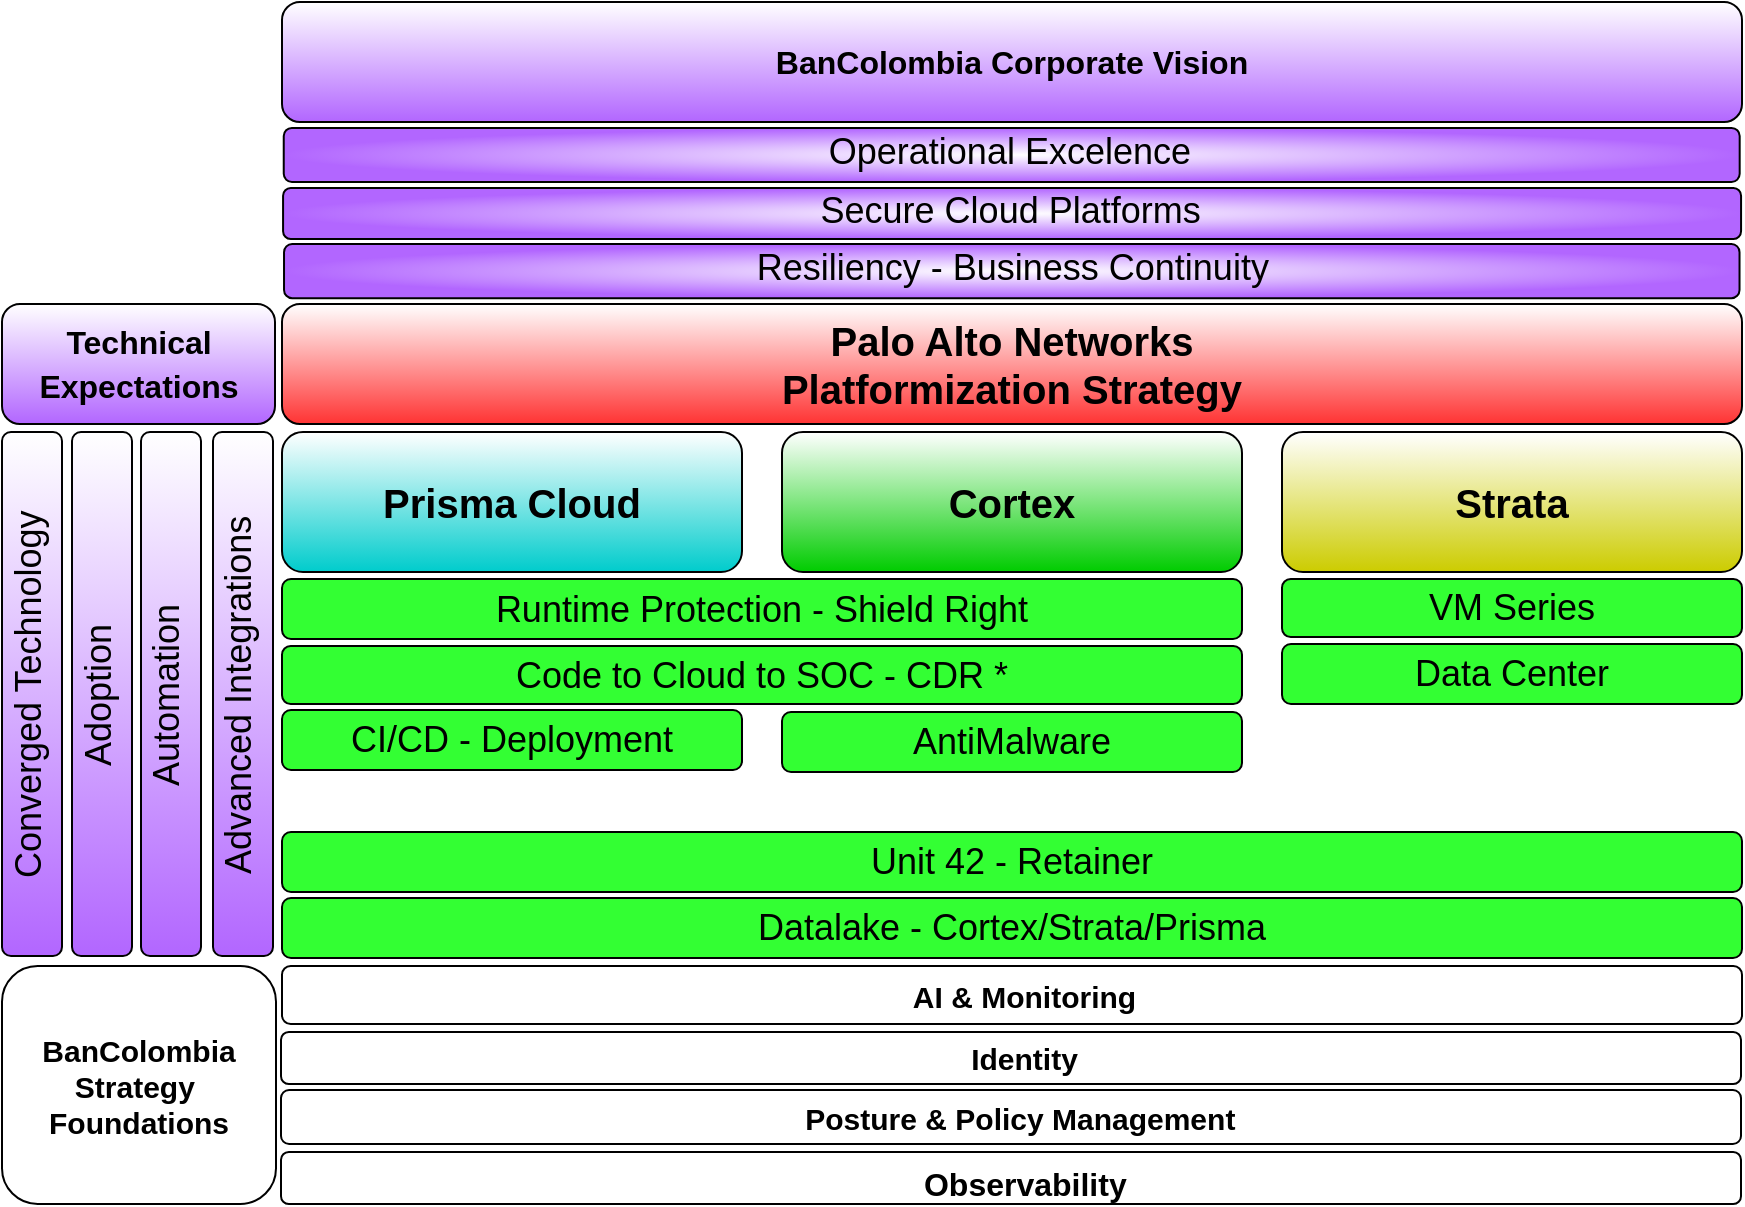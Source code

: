 <mxfile version="25.0.3" pages="3">
  <diagram name="Current State" id="MRtzzXNwsHmBVyryb6eQ">
    <mxGraphModel dx="2106" dy="1845" grid="1" gridSize="10" guides="1" tooltips="1" connect="1" arrows="1" fold="1" page="1" pageScale="1" pageWidth="850" pageHeight="1100" math="0" shadow="0">
      <root>
        <mxCell id="0" />
        <mxCell id="1" parent="0" />
        <mxCell id="jgMRVaHnvhg0y0FyFOAp-1" value="&lt;div&gt;&lt;font style=&quot;font-size: 20px;&quot;&gt;Palo Alto Networks&lt;/font&gt;&lt;/div&gt;&lt;font style=&quot;font-size: 20px;&quot;&gt;Platformization Strategy&lt;/font&gt;" style="rounded=1;whiteSpace=wrap;html=1;gradientColor=#FF3333;fontStyle=1" parent="1" vertex="1">
          <mxGeometry x="70" y="50" width="730" height="60" as="geometry" />
        </mxCell>
        <mxCell id="jgMRVaHnvhg0y0FyFOAp-2" value="Prisma Cloud" style="rounded=1;whiteSpace=wrap;html=1;fontSize=20;gradientColor=#00CCCC;fontStyle=1" parent="1" vertex="1">
          <mxGeometry x="70" y="114" width="230" height="70" as="geometry" />
        </mxCell>
        <mxCell id="jgMRVaHnvhg0y0FyFOAp-3" value="Cortex" style="rounded=1;whiteSpace=wrap;html=1;fontSize=20;gradientColor=#00CC00;fontStyle=1" parent="1" vertex="1">
          <mxGeometry x="320" y="114" width="230" height="70" as="geometry" />
        </mxCell>
        <mxCell id="jgMRVaHnvhg0y0FyFOAp-4" value="Strata" style="rounded=1;whiteSpace=wrap;html=1;fontSize=20;gradientColor=#CCCC00;fontStyle=1" parent="1" vertex="1">
          <mxGeometry x="570" y="114" width="230" height="70" as="geometry" />
        </mxCell>
        <mxCell id="jgMRVaHnvhg0y0FyFOAp-5" value="&lt;b&gt;&amp;nbsp; &amp;nbsp;AI &amp;amp; Monitoring&lt;/b&gt;" style="rounded=1;whiteSpace=wrap;html=1;fontSize=15;align=center;" parent="1" vertex="1">
          <mxGeometry x="70" y="381" width="730" height="29" as="geometry" />
        </mxCell>
        <mxCell id="jgMRVaHnvhg0y0FyFOAp-6" value="&lt;b&gt;&amp;nbsp; &amp;nbsp;Identity&lt;/b&gt;" style="rounded=1;whiteSpace=wrap;html=1;fontSize=15;align=center;" parent="1" vertex="1">
          <mxGeometry x="69.5" y="414" width="730" height="26" as="geometry" />
        </mxCell>
        <mxCell id="jgMRVaHnvhg0y0FyFOAp-7" value="&lt;b&gt;&amp;nbsp; Posture &amp;amp; Policy Management&lt;/b&gt;" style="rounded=1;whiteSpace=wrap;html=1;fontSize=15;align=center;" parent="1" vertex="1">
          <mxGeometry x="69.5" y="443" width="730" height="27" as="geometry" />
        </mxCell>
        <mxCell id="jgMRVaHnvhg0y0FyFOAp-8" value="&lt;b&gt;&amp;nbsp; &amp;nbsp;Observability&lt;/b&gt;" style="rounded=1;whiteSpace=wrap;html=1;fontSize=16;align=center;verticalAlign=top;" parent="1" vertex="1">
          <mxGeometry x="69.5" y="474" width="730" height="26" as="geometry" />
        </mxCell>
        <mxCell id="jgMRVaHnvhg0y0FyFOAp-9" value="Operational Excelence" style="rounded=1;whiteSpace=wrap;html=1;rotation=-90;flipV=1;flipH=1;textDirection=vertical-lr;fontSize=18;gradientColor=#B266FF;fillColor=default;gradientDirection=radial;" parent="1" vertex="1">
          <mxGeometry x="421.33" y="-388.52" width="27.05" height="727.97" as="geometry" />
        </mxCell>
        <mxCell id="jgMRVaHnvhg0y0FyFOAp-33" value="" style="edgeStyle=orthogonalEdgeStyle;rounded=0;orthogonalLoop=1;jettySize=auto;html=1;" parent="1" edge="1">
          <mxGeometry relative="1" as="geometry">
            <mxPoint x="31.5" y="245.016" as="targetPoint" />
          </mxGeometry>
        </mxCell>
        <mxCell id="jgMRVaHnvhg0y0FyFOAp-11" value="Resiliency - Business Continuity" style="rounded=1;whiteSpace=wrap;html=1;rotation=-90;flipV=1;flipH=1;textDirection=vertical-lr;fontSize=18;gradientColor=#B266FF;fillColor=default;gradientDirection=radial;" parent="1" vertex="1">
          <mxGeometry x="421.35" y="-330.32" width="27.08" height="727.75" as="geometry" />
        </mxCell>
        <mxCell id="jgMRVaHnvhg0y0FyFOAp-12" value="VM Series" style="rounded=1;whiteSpace=wrap;html=1;fontSize=18;strokeColor=#000000;strokeWidth=1;fillColor=#33FF33;" parent="1" vertex="1">
          <mxGeometry x="570" y="187.5" width="230" height="29" as="geometry" />
        </mxCell>
        <mxCell id="jgMRVaHnvhg0y0FyFOAp-14" value="Code to Cloud to SOC - CDR *" style="rounded=1;whiteSpace=wrap;html=1;fontSize=18;fillColor=#33FF33;" parent="1" vertex="1">
          <mxGeometry x="70" y="221" width="480" height="29" as="geometry" />
        </mxCell>
        <mxCell id="jgMRVaHnvhg0y0FyFOAp-17" value="Data Center" style="rounded=1;whiteSpace=wrap;html=1;fontSize=18;strokeWidth=1;strokeColor=#000000;fillColor=#33FF33;" parent="1" vertex="1">
          <mxGeometry x="570" y="220" width="230" height="30" as="geometry" />
        </mxCell>
        <mxCell id="jgMRVaHnvhg0y0FyFOAp-19" value="Runtime Protection - Shield Right" style="rounded=1;whiteSpace=wrap;html=1;fontSize=18;strokeWidth=1;strokeColor=#000000;fillColor=#33FF33;" parent="1" vertex="1">
          <mxGeometry x="70" y="187.5" width="480" height="30" as="geometry" />
        </mxCell>
        <mxCell id="jgMRVaHnvhg0y0FyFOAp-22" value="Datalake - Cortex/Strata/Prisma" style="rounded=1;whiteSpace=wrap;html=1;fontSize=18;strokeWidth=1;strokeColor=#000000;fillColor=#33FF33;" parent="1" vertex="1">
          <mxGeometry x="70" y="347" width="730" height="30" as="geometry" />
        </mxCell>
        <mxCell id="jgMRVaHnvhg0y0FyFOAp-25" value="Secure Cloud Platforms" style="rounded=1;whiteSpace=wrap;html=1;rotation=-90;flipV=1;flipH=1;textDirection=vertical-lr;fontSize=18;gradientColor=#B266FF;fillColor=default;gradientDirection=radial;" parent="1" vertex="1">
          <mxGeometry x="422.3" y="-359.74" width="25.47" height="729" as="geometry" />
        </mxCell>
        <mxCell id="jgMRVaHnvhg0y0FyFOAp-26" value="&lt;font&gt;&lt;b&gt;BanColombia Corporate Vision&lt;/b&gt;&lt;/font&gt;" style="rounded=1;whiteSpace=wrap;html=1;fontSize=16;gradientColor=#B266FF;" parent="1" vertex="1">
          <mxGeometry x="70" y="-101" width="730" height="60" as="geometry" />
        </mxCell>
        <mxCell id="jgMRVaHnvhg0y0FyFOAp-28" value="AntiMalware" style="rounded=1;whiteSpace=wrap;html=1;fontSize=18;fillColor=#33FF33;" parent="1" vertex="1">
          <mxGeometry x="320" y="254" width="230" height="30" as="geometry" />
        </mxCell>
        <mxCell id="jgMRVaHnvhg0y0FyFOAp-29" value="Unit 42 - Retainer" style="rounded=1;whiteSpace=wrap;html=1;fontSize=18;strokeWidth=1;strokeColor=#000000;fillColor=#33FF33;" parent="1" vertex="1">
          <mxGeometry x="70" y="314" width="730" height="30" as="geometry" />
        </mxCell>
        <mxCell id="jgMRVaHnvhg0y0FyFOAp-31" value="CI/CD - Deployment" style="rounded=1;whiteSpace=wrap;html=1;fontSize=18;fillColor=#33FF33;" parent="1" vertex="1">
          <mxGeometry x="70" y="253" width="230" height="30" as="geometry" />
        </mxCell>
        <mxCell id="rwTshvxjcX_P2cM8SPyi-1" value="Advanced Integrations" style="rounded=1;whiteSpace=wrap;html=1;rotation=-180;flipV=1;flipH=1;textDirection=vertical-lr;fontSize=18;gradientColor=#B266FF;" parent="1" vertex="1">
          <mxGeometry x="35.5" y="114" width="30" height="262" as="geometry" />
        </mxCell>
        <mxCell id="rwTshvxjcX_P2cM8SPyi-2" value="Converged Technology" style="rounded=1;whiteSpace=wrap;html=1;rotation=-180;flipV=1;flipH=1;textDirection=vertical-lr;fontSize=18;gradientColor=#B266FF;" parent="1" vertex="1">
          <mxGeometry x="-70" y="114" width="30" height="262" as="geometry" />
        </mxCell>
        <mxCell id="rwTshvxjcX_P2cM8SPyi-3" value="Automation" style="rounded=1;whiteSpace=wrap;html=1;rotation=-180;flipV=1;flipH=1;textDirection=vertical-lr;fontSize=18;gradientColor=#B266FF;" parent="1" vertex="1">
          <mxGeometry x="-0.5" y="114" width="30" height="262" as="geometry" />
        </mxCell>
        <mxCell id="rwTshvxjcX_P2cM8SPyi-4" value="&lt;font style=&quot;font-size: 16px;&quot;&gt;&lt;b style=&quot;&quot;&gt;Technical&lt;/b&gt;&lt;/font&gt;&lt;div&gt;&lt;font style=&quot;font-size: 16px;&quot;&gt;&lt;b style=&quot;&quot;&gt;Expectations&lt;/b&gt;&lt;/font&gt;&lt;/div&gt;" style="rounded=1;whiteSpace=wrap;html=1;fontSize=18;gradientColor=#B266FF;" parent="1" vertex="1">
          <mxGeometry x="-70" y="50" width="136.5" height="60" as="geometry" />
        </mxCell>
        <mxCell id="rwTshvxjcX_P2cM8SPyi-5" value="Adoption" style="rounded=1;whiteSpace=wrap;html=1;rotation=-180;flipV=1;flipH=1;textDirection=vertical-lr;fontSize=18;gradientColor=#B266FF;" parent="1" vertex="1">
          <mxGeometry x="-35" y="114" width="30" height="262" as="geometry" />
        </mxCell>
        <mxCell id="BI9ZKCeXmL1_aTtJv_T2-1" value="BanColombia Strategy&amp;nbsp;&lt;div&gt;Foundations&lt;/div&gt;" style="rounded=1;whiteSpace=wrap;html=1;fontStyle=1;fontSize=15;" vertex="1" parent="1">
          <mxGeometry x="-70" y="381" width="137" height="119" as="geometry" />
        </mxCell>
      </root>
    </mxGraphModel>
  </diagram>
  <diagram name="Long Term" id="aFLQ1quNSSt6VywloEvr">
    <mxGraphModel dx="2106" dy="1845" grid="1" gridSize="10" guides="1" tooltips="1" connect="1" arrows="1" fold="1" page="1" pageScale="1" pageWidth="850" pageHeight="1100" math="0" shadow="0">
      <root>
        <mxCell id="ntNV6hNqddE53JYrnjUS-0" />
        <mxCell id="ntNV6hNqddE53JYrnjUS-1" parent="ntNV6hNqddE53JYrnjUS-0" />
        <mxCell id="ntNV6hNqddE53JYrnjUS-2" value="&lt;div&gt;&lt;font style=&quot;font-size: 20px;&quot;&gt;Palo Alto Networks&lt;/font&gt;&lt;/div&gt;&lt;font style=&quot;font-size: 20px;&quot;&gt;Platformization Strategy&lt;/font&gt;" style="rounded=1;whiteSpace=wrap;html=1;gradientColor=#FF3333;fontStyle=1" parent="ntNV6hNqddE53JYrnjUS-1" vertex="1">
          <mxGeometry x="70" y="50" width="730" height="60" as="geometry" />
        </mxCell>
        <mxCell id="ntNV6hNqddE53JYrnjUS-3" value="Prisma Cloud" style="rounded=1;whiteSpace=wrap;html=1;fontSize=20;gradientColor=#00CCCC;fontStyle=1" parent="ntNV6hNqddE53JYrnjUS-1" vertex="1">
          <mxGeometry x="70" y="114" width="230" height="70" as="geometry" />
        </mxCell>
        <mxCell id="ntNV6hNqddE53JYrnjUS-4" value="Cortex" style="rounded=1;whiteSpace=wrap;html=1;fontSize=20;gradientColor=#00CC00;fontStyle=1" parent="ntNV6hNqddE53JYrnjUS-1" vertex="1">
          <mxGeometry x="320" y="114" width="230" height="70" as="geometry" />
        </mxCell>
        <mxCell id="ntNV6hNqddE53JYrnjUS-5" value="Strata" style="rounded=1;whiteSpace=wrap;html=1;fontSize=20;gradientColor=#CCCC00;fontStyle=1" parent="ntNV6hNqddE53JYrnjUS-1" vertex="1">
          <mxGeometry x="570" y="114" width="230" height="70" as="geometry" />
        </mxCell>
        <mxCell id="ntNV6hNqddE53JYrnjUS-10" value="Operational Excelence" style="rounded=1;whiteSpace=wrap;html=1;rotation=-90;flipV=1;flipH=1;textDirection=vertical-lr;fontSize=18;gradientColor=#B266FF;fillColor=default;gradientDirection=radial;" parent="ntNV6hNqddE53JYrnjUS-1" vertex="1">
          <mxGeometry x="422.95" y="-381.9" width="23.82" height="727.97" as="geometry" />
        </mxCell>
        <mxCell id="ntNV6hNqddE53JYrnjUS-11" value="" style="edgeStyle=orthogonalEdgeStyle;rounded=0;orthogonalLoop=1;jettySize=auto;html=1;" parent="ntNV6hNqddE53JYrnjUS-1" source="ntNV6hNqddE53JYrnjUS-12" target="ntNV6hNqddE53JYrnjUS-18" edge="1">
          <mxGeometry relative="1" as="geometry" />
        </mxCell>
        <mxCell id="ntNV6hNqddE53JYrnjUS-12" value="Advanced Integrations" style="rounded=1;whiteSpace=wrap;html=1;rotation=-180;flipV=1;flipH=1;textDirection=vertical-lr;fontSize=18;gradientColor=#B266FF;" parent="ntNV6hNqddE53JYrnjUS-1" vertex="1">
          <mxGeometry x="35.5" y="114" width="30" height="432" as="geometry" />
        </mxCell>
        <mxCell id="ntNV6hNqddE53JYrnjUS-13" value="Resiliency - Business Continuity" style="rounded=1;whiteSpace=wrap;html=1;rotation=-90;flipV=1;flipH=1;textDirection=vertical-lr;fontSize=18;gradientColor=#B266FF;fillColor=default;gradientDirection=radial;" parent="ntNV6hNqddE53JYrnjUS-1" vertex="1">
          <mxGeometry x="422.92" y="-331.75" width="23.93" height="727.75" as="geometry" />
        </mxCell>
        <mxCell id="ntNV6hNqddE53JYrnjUS-14" value="VM Series" style="rounded=1;whiteSpace=wrap;html=1;fontSize=18;strokeColor=#000000;strokeWidth=1;fillColor=#33FF33;" parent="ntNV6hNqddE53JYrnjUS-1" vertex="1">
          <mxGeometry x="570" y="188" width="230" height="29" as="geometry" />
        </mxCell>
        <mxCell id="ntNV6hNqddE53JYrnjUS-15" value="Strata Cloud Manager" style="rounded=1;whiteSpace=wrap;html=1;fontSize=18;fillColor=#f8cecc;strokeColor=#b85450;" parent="ntNV6hNqddE53JYrnjUS-1" vertex="1">
          <mxGeometry x="570" y="253" width="230" height="32" as="geometry" />
        </mxCell>
        <mxCell id="ntNV6hNqddE53JYrnjUS-16" value="Code to Cloud to SOC - CDR" style="rounded=1;whiteSpace=wrap;html=1;fontSize=18;fillColor=#33FF33;" parent="ntNV6hNqddE53JYrnjUS-1" vertex="1">
          <mxGeometry x="70" y="221" width="480" height="29" as="geometry" />
        </mxCell>
        <mxCell id="ntNV6hNqddE53JYrnjUS-17" value="Converged Technology" style="rounded=1;whiteSpace=wrap;html=1;rotation=-180;flipV=1;flipH=1;textDirection=vertical-lr;fontSize=18;gradientColor=#B266FF;" parent="ntNV6hNqddE53JYrnjUS-1" vertex="1">
          <mxGeometry x="-70" y="114" width="30" height="432" as="geometry" />
        </mxCell>
        <mxCell id="ntNV6hNqddE53JYrnjUS-18" value="Automation" style="rounded=1;whiteSpace=wrap;html=1;rotation=-180;flipV=1;flipH=1;textDirection=vertical-lr;fontSize=18;gradientColor=#B266FF;" parent="ntNV6hNqddE53JYrnjUS-1" vertex="1">
          <mxGeometry x="-0.5" y="114" width="30" height="432" as="geometry" />
        </mxCell>
        <mxCell id="ntNV6hNqddE53JYrnjUS-19" value="Data Center" style="rounded=1;whiteSpace=wrap;html=1;fontSize=18;strokeWidth=1;strokeColor=#000000;fillColor=#33FF33;" parent="ntNV6hNqddE53JYrnjUS-1" vertex="1">
          <mxGeometry x="570" y="221" width="230" height="30" as="geometry" />
        </mxCell>
        <mxCell id="ntNV6hNqddE53JYrnjUS-20" value="Enterprise Browser" style="rounded=1;whiteSpace=wrap;html=1;fontSize=18;fillColor=#f8cecc;strokeColor=#b85450;" parent="ntNV6hNqddE53JYrnjUS-1" vertex="1">
          <mxGeometry x="570" y="388" width="230" height="30" as="geometry" />
        </mxCell>
        <mxCell id="ntNV6hNqddE53JYrnjUS-21" value="Runtime Protection - Shield Right" style="rounded=1;whiteSpace=wrap;html=1;fontSize=18;strokeWidth=1;strokeColor=#000000;fillColor=#33FF33;" parent="ntNV6hNqddE53JYrnjUS-1" vertex="1">
          <mxGeometry x="70" y="187.5" width="480" height="30" as="geometry" />
        </mxCell>
        <mxCell id="ntNV6hNqddE53JYrnjUS-22" value="Shift Left" style="rounded=1;whiteSpace=wrap;html=1;fontSize=18;fillColor=#f8cecc;strokeColor=#b85450;" parent="ntNV6hNqddE53JYrnjUS-1" vertex="1">
          <mxGeometry x="70" y="287" width="230" height="30" as="geometry" />
        </mxCell>
        <mxCell id="ntNV6hNqddE53JYrnjUS-23" value="X-SPM" style="rounded=1;whiteSpace=wrap;html=1;fontSize=18;fillColor=#f8cecc;strokeColor=#b85450;" parent="ntNV6hNqddE53JYrnjUS-1" vertex="1">
          <mxGeometry x="70" y="320" width="230" height="30" as="geometry" />
        </mxCell>
        <mxCell id="ntNV6hNqddE53JYrnjUS-24" value="Datalake - Cortex/Strata/Prisma" style="rounded=1;whiteSpace=wrap;html=1;fontSize=18;strokeWidth=1;strokeColor=#000000;fillColor=#33FF33;" parent="ntNV6hNqddE53JYrnjUS-1" vertex="1">
          <mxGeometry x="70" y="519" width="730" height="30" as="geometry" />
        </mxCell>
        <mxCell id="ntNV6hNqddE53JYrnjUS-25" value="IoT/OT" style="rounded=1;whiteSpace=wrap;html=1;fontSize=18;strokeWidth=1;strokeColor=#b85450;fillColor=#f8cecc;" parent="ntNV6hNqddE53JYrnjUS-1" vertex="1">
          <mxGeometry x="570" y="355" width="230" height="30" as="geometry" />
        </mxCell>
        <mxCell id="ntNV6hNqddE53JYrnjUS-26" value="Secure Cloud Platforms" style="rounded=1;whiteSpace=wrap;html=1;rotation=-90;flipV=1;flipH=1;textDirection=vertical-lr;fontSize=18;gradientColor=#B266FF;fillColor=default;gradientDirection=radial;" parent="ntNV6hNqddE53JYrnjUS-1" vertex="1">
          <mxGeometry x="424.53" y="-357.5" width="21" height="729" as="geometry" />
        </mxCell>
        <mxCell id="ntNV6hNqddE53JYrnjUS-27" value="&lt;font&gt;&lt;b&gt;BanColombia Corporate Vision&lt;/b&gt;&lt;/font&gt;" style="rounded=1;whiteSpace=wrap;html=1;fontSize=16;gradientColor=#B266FF;" parent="ntNV6hNqddE53JYrnjUS-1" vertex="1">
          <mxGeometry x="70" y="-93" width="730" height="60" as="geometry" />
        </mxCell>
        <mxCell id="ntNV6hNqddE53JYrnjUS-28" value="&lt;font style=&quot;font-size: 16px;&quot;&gt;&lt;b style=&quot;&quot;&gt;Technical&lt;/b&gt;&lt;/font&gt;&lt;div&gt;&lt;font style=&quot;font-size: 16px;&quot;&gt;&lt;b style=&quot;&quot;&gt;Expectations&lt;/b&gt;&lt;/font&gt;&lt;/div&gt;" style="rounded=1;whiteSpace=wrap;html=1;fontSize=18;gradientColor=#B266FF;" parent="ntNV6hNqddE53JYrnjUS-1" vertex="1">
          <mxGeometry x="-140" y="50" width="206.5" height="60" as="geometry" />
        </mxCell>
        <mxCell id="ntNV6hNqddE53JYrnjUS-29" value="AntiMalware" style="rounded=1;whiteSpace=wrap;html=1;fontSize=18;fillColor=#33FF33;" parent="ntNV6hNqddE53JYrnjUS-1" vertex="1">
          <mxGeometry x="320" y="253" width="230" height="30" as="geometry" />
        </mxCell>
        <mxCell id="ntNV6hNqddE53JYrnjUS-30" value="Unit 42 - Retainer" style="rounded=1;whiteSpace=wrap;html=1;fontSize=18;strokeWidth=1;strokeColor=#000000;fillColor=#33FF33;" parent="ntNV6hNqddE53JYrnjUS-1" vertex="1">
          <mxGeometry x="70" y="486" width="730" height="30" as="geometry" />
        </mxCell>
        <mxCell id="ntNV6hNqddE53JYrnjUS-31" value="CIEM" style="rounded=1;whiteSpace=wrap;html=1;fontSize=18;fillColor=#FFFFCC;" parent="ntNV6hNqddE53JYrnjUS-1" vertex="1">
          <mxGeometry x="70" y="354" width="230" height="30" as="geometry" />
        </mxCell>
        <mxCell id="ntNV6hNqddE53JYrnjUS-32" value="CI/CD - Deployment" style="rounded=1;whiteSpace=wrap;html=1;fontSize=18;fillColor=#33FF33;" parent="ntNV6hNqddE53JYrnjUS-1" vertex="1">
          <mxGeometry x="71" y="253" width="230" height="30" as="geometry" />
        </mxCell>
        <mxCell id="ntNV6hNqddE53JYrnjUS-33" value="XSIAM" style="rounded=1;whiteSpace=wrap;html=1;fontSize=18;fillColor=#f8cecc;strokeColor=#b85450;" parent="ntNV6hNqddE53JYrnjUS-1" vertex="1">
          <mxGeometry x="70" y="453" width="730" height="30" as="geometry" />
        </mxCell>
        <mxCell id="ntNV6hNqddE53JYrnjUS-34" value="IaC Scanning" style="rounded=1;whiteSpace=wrap;html=1;fontSize=18;fillColor=#FFFFCC;" parent="ntNV6hNqddE53JYrnjUS-1" vertex="1">
          <mxGeometry x="70" y="387" width="230" height="30" as="geometry" />
        </mxCell>
        <mxCell id="ntNV6hNqddE53JYrnjUS-35" value="AI Runtime Security" style="rounded=1;whiteSpace=wrap;html=1;fontSize=18;fillColor=#f8cecc;strokeColor=#b85450;" parent="ntNV6hNqddE53JYrnjUS-1" vertex="1">
          <mxGeometry x="570" y="287" width="230" height="30" as="geometry" />
        </mxCell>
        <mxCell id="ntNV6hNqddE53JYrnjUS-36" value="AI Access" style="rounded=1;whiteSpace=wrap;html=1;fontSize=18;fillColor=#f8cecc;strokeColor=#b85450;" parent="ntNV6hNqddE53JYrnjUS-1" vertex="1">
          <mxGeometry x="570" y="321" width="230" height="30" as="geometry" />
        </mxCell>
        <mxCell id="SxiqnkxChDvt2G-3GMcr-2" value="Adoption" style="rounded=1;whiteSpace=wrap;html=1;rotation=-180;flipV=1;flipH=1;textDirection=vertical-lr;fontSize=18;gradientColor=#B266FF;" parent="ntNV6hNqddE53JYrnjUS-1" vertex="1">
          <mxGeometry x="-35" y="114" width="30" height="432" as="geometry" />
        </mxCell>
        <mxCell id="pK4Dh9_jivIwaIjsnKXa-0" value="Visibility" style="rounded=1;whiteSpace=wrap;html=1;rotation=-180;flipV=1;flipH=1;textDirection=vertical-lr;fontSize=18;gradientColor=#B266FF;" parent="ntNV6hNqddE53JYrnjUS-1" vertex="1">
          <mxGeometry x="-105" y="114" width="30" height="432" as="geometry" />
        </mxCell>
        <mxCell id="pK4Dh9_jivIwaIjsnKXa-1" value="SASE" style="rounded=1;whiteSpace=wrap;html=1;fontSize=18;fillColor=#f8cecc;strokeColor=#b85450;" parent="ntNV6hNqddE53JYrnjUS-1" vertex="1">
          <mxGeometry x="571" y="421" width="230" height="30" as="geometry" />
        </mxCell>
        <mxCell id="8LikLmk9K4z_FYKMKwlK-0" value="API Managment" style="rounded=1;whiteSpace=wrap;html=1;rotation=-180;flipV=1;flipH=1;textDirection=vertical-lr;fontSize=18;gradientColor=#B266FF;" parent="ntNV6hNqddE53JYrnjUS-1" vertex="1">
          <mxGeometry x="-140" y="114" width="30" height="432" as="geometry" />
        </mxCell>
        <mxCell id="9LP6aHmr_KfzMl9OomPr-0" value="ASM" style="rounded=1;whiteSpace=wrap;html=1;fontSize=18;fillColor=#f8cecc;strokeColor=#b85450;" parent="ntNV6hNqddE53JYrnjUS-1" vertex="1">
          <mxGeometry x="320" y="287" width="230" height="30" as="geometry" />
        </mxCell>
        <mxCell id="9LP6aHmr_KfzMl9OomPr-1" value="SOAR" style="rounded=1;whiteSpace=wrap;html=1;fontSize=18;fillColor=#f8cecc;strokeColor=#b85450;" parent="ntNV6hNqddE53JYrnjUS-1" vertex="1">
          <mxGeometry x="320" y="321" width="230" height="30" as="geometry" />
        </mxCell>
        <mxCell id="9LP6aHmr_KfzMl9OomPr-2" value="XDR &amp;amp; ITDR" style="rounded=1;whiteSpace=wrap;html=1;fontSize=18;fillColor=#f8cecc;strokeColor=#b85450;" parent="ntNV6hNqddE53JYrnjUS-1" vertex="1">
          <mxGeometry x="321" y="355" width="230" height="30" as="geometry" />
        </mxCell>
        <mxCell id="9LP6aHmr_KfzMl9OomPr-3" value="Log Mgmt &amp;amp; Correlation" style="rounded=1;whiteSpace=wrap;html=1;fontSize=18;fillColor=#f8cecc;strokeColor=#b85450;" parent="ntNV6hNqddE53JYrnjUS-1" vertex="1">
          <mxGeometry x="320.86" y="388" width="230" height="30" as="geometry" />
        </mxCell>
        <mxCell id="9LP6aHmr_KfzMl9OomPr-4" value="TIM" style="rounded=1;whiteSpace=wrap;html=1;fontSize=18;fillColor=#f8cecc;strokeColor=#b85450;" parent="ntNV6hNqddE53JYrnjUS-1" vertex="1">
          <mxGeometry x="320.86" y="421" width="230" height="30" as="geometry" />
        </mxCell>
        <mxCell id="D_ukvXXf2_D1oSEVO3El-0" value="&lt;b&gt;&amp;nbsp; &amp;nbsp;AI &amp;amp; Monitoring&lt;/b&gt;" style="rounded=1;whiteSpace=wrap;html=1;fontSize=15;align=center;" vertex="1" parent="ntNV6hNqddE53JYrnjUS-1">
          <mxGeometry x="70" y="551" width="730" height="29" as="geometry" />
        </mxCell>
        <mxCell id="D_ukvXXf2_D1oSEVO3El-1" value="&lt;b&gt;&amp;nbsp; &amp;nbsp;Identity&lt;/b&gt;" style="rounded=1;whiteSpace=wrap;html=1;fontSize=15;align=center;" vertex="1" parent="ntNV6hNqddE53JYrnjUS-1">
          <mxGeometry x="69.5" y="584" width="730" height="26" as="geometry" />
        </mxCell>
        <mxCell id="D_ukvXXf2_D1oSEVO3El-2" value="&lt;b&gt;&amp;nbsp; Posture &amp;amp; Policy Management&lt;/b&gt;" style="rounded=1;whiteSpace=wrap;html=1;fontSize=15;align=center;" vertex="1" parent="ntNV6hNqddE53JYrnjUS-1">
          <mxGeometry x="69.5" y="613" width="730" height="27" as="geometry" />
        </mxCell>
        <mxCell id="D_ukvXXf2_D1oSEVO3El-3" value="&lt;b&gt;&amp;nbsp; &amp;nbsp;Observability&lt;/b&gt;" style="rounded=1;whiteSpace=wrap;html=1;fontSize=16;align=center;verticalAlign=top;" vertex="1" parent="ntNV6hNqddE53JYrnjUS-1">
          <mxGeometry x="69.5" y="644" width="730" height="26" as="geometry" />
        </mxCell>
        <mxCell id="D_ukvXXf2_D1oSEVO3El-4" value="BanColombia Strategy&amp;nbsp;&lt;div&gt;Foundations&lt;/div&gt;" style="rounded=1;whiteSpace=wrap;html=1;fontStyle=1;fontSize=15;" vertex="1" parent="ntNV6hNqddE53JYrnjUS-1">
          <mxGeometry x="-140" y="551" width="207" height="119" as="geometry" />
        </mxCell>
        <mxCell id="ClpJDc6pnDXeOaIo43U3-0" value="Currently Using" style="rounded=1;whiteSpace=wrap;html=1;fontSize=18;strokeWidth=1;strokeColor=#000000;fillColor=#33FF33;" vertex="1" parent="ntNV6hNqddE53JYrnjUS-1">
          <mxGeometry x="810" y="419" width="150" height="30" as="geometry" />
        </mxCell>
        <mxCell id="ClpJDc6pnDXeOaIo43U3-1" value="Available for Use" style="rounded=1;whiteSpace=wrap;html=1;fontSize=18;fillColor=#FFFFCC;" vertex="1" parent="ntNV6hNqddE53JYrnjUS-1">
          <mxGeometry x="810" y="452" width="150" height="30" as="geometry" />
        </mxCell>
        <mxCell id="ClpJDc6pnDXeOaIo43U3-2" value="To be Acquire" style="rounded=1;whiteSpace=wrap;html=1;fontSize=18;fillColor=#f8cecc;strokeColor=#b85450;" vertex="1" parent="ntNV6hNqddE53JYrnjUS-1">
          <mxGeometry x="810" y="486" width="150" height="30" as="geometry" />
        </mxCell>
      </root>
    </mxGraphModel>
  </diagram>
  <diagram name="Long Term Details" id="obtw6WDuFs-vCLRezGcD">
    <mxGraphModel dx="2106" dy="1845" grid="1" gridSize="10" guides="1" tooltips="1" connect="1" arrows="1" fold="1" page="1" pageScale="1" pageWidth="850" pageHeight="1100" math="0" shadow="0">
      <root>
        <mxCell id="PDqWFJq9JSNCd0ePr7_P-0" />
        <mxCell id="PDqWFJq9JSNCd0ePr7_P-1" parent="PDqWFJq9JSNCd0ePr7_P-0" />
        <mxCell id="PDqWFJq9JSNCd0ePr7_P-2" value="&lt;div&gt;&lt;font style=&quot;font-size: 20px;&quot;&gt;Palo Alto Networks&lt;/font&gt;&lt;/div&gt;&lt;font style=&quot;font-size: 20px;&quot;&gt;Platformization Strategy&lt;/font&gt;" style="rounded=1;whiteSpace=wrap;html=1;gradientColor=#FF3333;fontStyle=1" vertex="1" parent="PDqWFJq9JSNCd0ePr7_P-1">
          <mxGeometry x="70" y="50" width="730" height="60" as="geometry" />
        </mxCell>
        <mxCell id="PDqWFJq9JSNCd0ePr7_P-3" value="Prisma Cloud" style="rounded=1;whiteSpace=wrap;html=1;fontSize=20;gradientColor=#00CCCC;fontStyle=1" vertex="1" parent="PDqWFJq9JSNCd0ePr7_P-1">
          <mxGeometry x="70" y="114" width="230" height="70" as="geometry" />
        </mxCell>
        <mxCell id="PDqWFJq9JSNCd0ePr7_P-4" value="Cortex" style="rounded=1;whiteSpace=wrap;html=1;fontSize=20;gradientColor=#00CC00;fontStyle=1" vertex="1" parent="PDqWFJq9JSNCd0ePr7_P-1">
          <mxGeometry x="320" y="114" width="230" height="70" as="geometry" />
        </mxCell>
        <mxCell id="PDqWFJq9JSNCd0ePr7_P-5" value="Strata" style="rounded=1;whiteSpace=wrap;html=1;fontSize=20;gradientColor=#CCCC00;fontStyle=1" vertex="1" parent="PDqWFJq9JSNCd0ePr7_P-1">
          <mxGeometry x="570" y="114" width="230" height="70" as="geometry" />
        </mxCell>
        <mxCell id="PDqWFJq9JSNCd0ePr7_P-6" value="&lt;b&gt;&amp;nbsp; &amp;nbsp;AI &amp;amp; Monitoring&lt;/b&gt;&lt;div&gt;&lt;ul&gt;&lt;li&gt;CoPilot, AI-SPM,AI Access, AI Runtime&lt;/li&gt;&lt;li&gt;XSIAM&lt;/li&gt;&lt;/ul&gt;&lt;/div&gt;" style="rounded=1;whiteSpace=wrap;html=1;fontSize=15;align=left;" vertex="1" parent="PDqWFJq9JSNCd0ePr7_P-1">
          <mxGeometry x="70" y="553" width="730" height="97" as="geometry" />
        </mxCell>
        <mxCell id="PDqWFJq9JSNCd0ePr7_P-7" value="&lt;b&gt;&amp;nbsp; &amp;nbsp;Identity&lt;/b&gt;&lt;div&gt;&lt;ul&gt;&lt;li&gt;ITDR&lt;/li&gt;&lt;li&gt;UEBA&lt;/li&gt;&lt;li&gt;CIEM&lt;/li&gt;&lt;/ul&gt;&lt;/div&gt;" style="rounded=1;whiteSpace=wrap;html=1;fontSize=15;align=left;" vertex="1" parent="PDqWFJq9JSNCd0ePr7_P-1">
          <mxGeometry x="70" y="654" width="730" height="126" as="geometry" />
        </mxCell>
        <mxCell id="PDqWFJq9JSNCd0ePr7_P-8" value="&lt;b&gt;&amp;nbsp; &amp;nbsp;Posture &amp;amp; Policy Management&lt;/b&gt;&lt;div&gt;&lt;ul&gt;&lt;li&gt;CSPM, DSPM, AI-SPM&lt;/li&gt;&lt;li&gt;Automation - IaC - Policy as Code&lt;/li&gt;&lt;li&gt;Action Plans&lt;/li&gt;&lt;/ul&gt;&lt;div&gt;&lt;b&gt;&lt;br&gt;&lt;/b&gt;&lt;/div&gt;&lt;/div&gt;" style="rounded=1;whiteSpace=wrap;html=1;fontSize=15;align=left;" vertex="1" parent="PDqWFJq9JSNCd0ePr7_P-1">
          <mxGeometry x="70" y="783" width="730" height="124" as="geometry" />
        </mxCell>
        <mxCell id="PDqWFJq9JSNCd0ePr7_P-9" value="&lt;b&gt;&amp;nbsp; &amp;nbsp;Observability &amp;amp; Monitoring&lt;/b&gt;&lt;div&gt;&lt;ul&gt;&lt;li&gt;AIOps - Strata&lt;/li&gt;&lt;li&gt;Adoption Advisor - Prisma Cloud&lt;/li&gt;&lt;li&gt;Agent Management Dashboard - Cortex&lt;/li&gt;&lt;li&gt;XSIAM&lt;/li&gt;&lt;/ul&gt;&lt;/div&gt;&lt;div&gt;&lt;br&gt;&lt;/div&gt;" style="rounded=1;whiteSpace=wrap;html=1;fontSize=16;align=left;verticalAlign=top;" vertex="1" parent="PDqWFJq9JSNCd0ePr7_P-1">
          <mxGeometry x="71" y="910" width="730" height="125" as="geometry" />
        </mxCell>
        <mxCell id="PDqWFJq9JSNCd0ePr7_P-10" value="Operational Excelence" style="rounded=1;whiteSpace=wrap;html=1;rotation=-90;flipV=1;flipH=1;textDirection=vertical-lr;fontSize=18;gradientColor=#B266FF;fillColor=default;gradientDirection=radial;" vertex="1" parent="PDqWFJq9JSNCd0ePr7_P-1">
          <mxGeometry x="422.95" y="-381.9" width="23.82" height="727.97" as="geometry" />
        </mxCell>
        <mxCell id="PDqWFJq9JSNCd0ePr7_P-11" value="" style="edgeStyle=orthogonalEdgeStyle;rounded=0;orthogonalLoop=1;jettySize=auto;html=1;" edge="1" parent="PDqWFJq9JSNCd0ePr7_P-1" source="PDqWFJq9JSNCd0ePr7_P-12" target="PDqWFJq9JSNCd0ePr7_P-18">
          <mxGeometry relative="1" as="geometry" />
        </mxCell>
        <mxCell id="PDqWFJq9JSNCd0ePr7_P-12" value="Advanced Integrations - APIs" style="rounded=1;whiteSpace=wrap;html=1;rotation=-180;flipV=1;flipH=1;textDirection=vertical-lr;fontSize=18;gradientColor=#B266FF;" vertex="1" parent="PDqWFJq9JSNCd0ePr7_P-1">
          <mxGeometry x="35.5" y="114" width="30" height="432" as="geometry" />
        </mxCell>
        <mxCell id="PDqWFJq9JSNCd0ePr7_P-13" value="Resiliency - Business Continuity" style="rounded=1;whiteSpace=wrap;html=1;rotation=-90;flipV=1;flipH=1;textDirection=vertical-lr;fontSize=18;gradientColor=#B266FF;fillColor=default;gradientDirection=radial;" vertex="1" parent="PDqWFJq9JSNCd0ePr7_P-1">
          <mxGeometry x="422.92" y="-331.75" width="23.93" height="727.75" as="geometry" />
        </mxCell>
        <mxCell id="PDqWFJq9JSNCd0ePr7_P-14" value="VM Series" style="rounded=1;whiteSpace=wrap;html=1;fontSize=18;strokeColor=#000000;strokeWidth=1;fillColor=#33FF33;" vertex="1" parent="PDqWFJq9JSNCd0ePr7_P-1">
          <mxGeometry x="570" y="188" width="230" height="29" as="geometry" />
        </mxCell>
        <mxCell id="PDqWFJq9JSNCd0ePr7_P-15" value="Strata Cloud Manager" style="rounded=1;whiteSpace=wrap;html=1;fontSize=18;fillColor=#f8cecc;strokeColor=#b85450;" vertex="1" parent="PDqWFJq9JSNCd0ePr7_P-1">
          <mxGeometry x="570" y="255" width="230" height="30" as="geometry" />
        </mxCell>
        <mxCell id="PDqWFJq9JSNCd0ePr7_P-16" value="Code to Cloud to SOC - CDR" style="rounded=1;whiteSpace=wrap;html=1;fontSize=18;fillColor=#33FF33;" vertex="1" parent="PDqWFJq9JSNCd0ePr7_P-1">
          <mxGeometry x="70" y="221" width="480" height="29" as="geometry" />
        </mxCell>
        <mxCell id="PDqWFJq9JSNCd0ePr7_P-17" value="Converged Technology" style="rounded=1;whiteSpace=wrap;html=1;rotation=-180;flipV=1;flipH=1;textDirection=vertical-lr;fontSize=18;gradientColor=#B266FF;" vertex="1" parent="PDqWFJq9JSNCd0ePr7_P-1">
          <mxGeometry x="-70" y="114" width="30" height="432" as="geometry" />
        </mxCell>
        <mxCell id="PDqWFJq9JSNCd0ePr7_P-18" value="Automation" style="rounded=1;whiteSpace=wrap;html=1;rotation=-180;flipV=1;flipH=1;textDirection=vertical-lr;fontSize=18;gradientColor=#B266FF;" vertex="1" parent="PDqWFJq9JSNCd0ePr7_P-1">
          <mxGeometry x="-0.5" y="114" width="30" height="432" as="geometry" />
        </mxCell>
        <mxCell id="PDqWFJq9JSNCd0ePr7_P-19" value="Data Center" style="rounded=1;whiteSpace=wrap;html=1;fontSize=18;strokeWidth=1;strokeColor=#000000;fillColor=#33FF33;" vertex="1" parent="PDqWFJq9JSNCd0ePr7_P-1">
          <mxGeometry x="570" y="221" width="230" height="30" as="geometry" />
        </mxCell>
        <mxCell id="PDqWFJq9JSNCd0ePr7_P-20" value="Enterprise Browser" style="rounded=1;whiteSpace=wrap;html=1;fontSize=18;fillColor=#f8cecc;strokeColor=#b85450;" vertex="1" parent="PDqWFJq9JSNCd0ePr7_P-1">
          <mxGeometry x="570" y="389" width="230" height="30" as="geometry" />
        </mxCell>
        <mxCell id="PDqWFJq9JSNCd0ePr7_P-21" value="Runtime Protection - Shield Right" style="rounded=1;whiteSpace=wrap;html=1;fontSize=18;strokeWidth=1;strokeColor=#000000;fillColor=#33FF33;" vertex="1" parent="PDqWFJq9JSNCd0ePr7_P-1">
          <mxGeometry x="70" y="187.5" width="480" height="30" as="geometry" />
        </mxCell>
        <mxCell id="PDqWFJq9JSNCd0ePr7_P-22" value="Shift Left" style="rounded=1;whiteSpace=wrap;html=1;fontSize=18;fillColor=#f8cecc;strokeColor=#b85450;" vertex="1" parent="PDqWFJq9JSNCd0ePr7_P-1">
          <mxGeometry x="70" y="287" width="230" height="30" as="geometry" />
        </mxCell>
        <mxCell id="PDqWFJq9JSNCd0ePr7_P-23" value="X-SPM" style="rounded=1;whiteSpace=wrap;html=1;fontSize=18;fillColor=#f8cecc;strokeColor=#b85450;" vertex="1" parent="PDqWFJq9JSNCd0ePr7_P-1">
          <mxGeometry x="70" y="320" width="230" height="30" as="geometry" />
        </mxCell>
        <mxCell id="PDqWFJq9JSNCd0ePr7_P-24" value="Datalake - Cortex/Strata/Prisma" style="rounded=1;whiteSpace=wrap;html=1;fontSize=18;strokeWidth=1;strokeColor=#000000;fillColor=#33FF33;" vertex="1" parent="PDqWFJq9JSNCd0ePr7_P-1">
          <mxGeometry x="70" y="519" width="730" height="30" as="geometry" />
        </mxCell>
        <mxCell id="PDqWFJq9JSNCd0ePr7_P-25" value="IoT/OT" style="rounded=1;whiteSpace=wrap;html=1;fontSize=18;strokeWidth=1;strokeColor=#b85450;fillColor=#f8cecc;" vertex="1" parent="PDqWFJq9JSNCd0ePr7_P-1">
          <mxGeometry x="570" y="356" width="230" height="30" as="geometry" />
        </mxCell>
        <mxCell id="PDqWFJq9JSNCd0ePr7_P-26" value="Secure Cloud Platforms" style="rounded=1;whiteSpace=wrap;html=1;rotation=-90;flipV=1;flipH=1;textDirection=vertical-lr;fontSize=18;gradientColor=#B266FF;fillColor=default;gradientDirection=radial;" vertex="1" parent="PDqWFJq9JSNCd0ePr7_P-1">
          <mxGeometry x="424.53" y="-357.5" width="21" height="729" as="geometry" />
        </mxCell>
        <mxCell id="PDqWFJq9JSNCd0ePr7_P-27" value="&lt;font&gt;&lt;b&gt;Corporate Vision&lt;/b&gt;&lt;/font&gt;" style="rounded=1;whiteSpace=wrap;html=1;fontSize=16;gradientColor=#B266FF;" vertex="1" parent="PDqWFJq9JSNCd0ePr7_P-1">
          <mxGeometry x="70" y="-93" width="730" height="60" as="geometry" />
        </mxCell>
        <mxCell id="PDqWFJq9JSNCd0ePr7_P-28" value="&lt;font style=&quot;font-size: 16px;&quot;&gt;&lt;b style=&quot;&quot;&gt;Technical&lt;/b&gt;&lt;/font&gt;&lt;div&gt;&lt;font style=&quot;font-size: 16px;&quot;&gt;&lt;b style=&quot;&quot;&gt;Expectations&lt;/b&gt;&lt;/font&gt;&lt;/div&gt;" style="rounded=1;whiteSpace=wrap;html=1;fontSize=18;gradientColor=#B266FF;" vertex="1" parent="PDqWFJq9JSNCd0ePr7_P-1">
          <mxGeometry x="-140" y="50" width="206.5" height="60" as="geometry" />
        </mxCell>
        <mxCell id="PDqWFJq9JSNCd0ePr7_P-29" value="AntiMalware" style="rounded=1;whiteSpace=wrap;html=1;fontSize=18;fillColor=#33FF33;" vertex="1" parent="PDqWFJq9JSNCd0ePr7_P-1">
          <mxGeometry x="320" y="254" width="230" height="30" as="geometry" />
        </mxCell>
        <mxCell id="PDqWFJq9JSNCd0ePr7_P-30" value="Unit 42 - Retainer" style="rounded=1;whiteSpace=wrap;html=1;fontSize=18;strokeWidth=1;strokeColor=#000000;fillColor=#33FF33;" vertex="1" parent="PDqWFJq9JSNCd0ePr7_P-1">
          <mxGeometry x="70" y="486" width="730" height="30" as="geometry" />
        </mxCell>
        <mxCell id="PDqWFJq9JSNCd0ePr7_P-31" value="CIEM" style="rounded=1;whiteSpace=wrap;html=1;fontSize=18;fillColor=#FFFFCC;" vertex="1" parent="PDqWFJq9JSNCd0ePr7_P-1">
          <mxGeometry x="70" y="354" width="230" height="30" as="geometry" />
        </mxCell>
        <mxCell id="PDqWFJq9JSNCd0ePr7_P-32" value="CI/CD - Deployment" style="rounded=1;whiteSpace=wrap;html=1;fontSize=18;fillColor=#33FF33;" vertex="1" parent="PDqWFJq9JSNCd0ePr7_P-1">
          <mxGeometry x="71" y="253" width="230" height="30" as="geometry" />
        </mxCell>
        <mxCell id="PDqWFJq9JSNCd0ePr7_P-33" value="XSIAM" style="rounded=1;whiteSpace=wrap;html=1;fontSize=18;fillColor=#f8cecc;strokeColor=#b85450;" vertex="1" parent="PDqWFJq9JSNCd0ePr7_P-1">
          <mxGeometry x="70" y="453" width="730" height="30" as="geometry" />
        </mxCell>
        <mxCell id="PDqWFJq9JSNCd0ePr7_P-34" value="IaC Scanning" style="rounded=1;whiteSpace=wrap;html=1;fontSize=18;fillColor=#FFFFCC;" vertex="1" parent="PDqWFJq9JSNCd0ePr7_P-1">
          <mxGeometry x="70" y="387" width="230" height="30" as="geometry" />
        </mxCell>
        <mxCell id="PDqWFJq9JSNCd0ePr7_P-35" value="AI Runtime Security" style="rounded=1;whiteSpace=wrap;html=1;fontSize=18;fillColor=#f8cecc;strokeColor=#b85450;" vertex="1" parent="PDqWFJq9JSNCd0ePr7_P-1">
          <mxGeometry x="570" y="289" width="230" height="30" as="geometry" />
        </mxCell>
        <mxCell id="PDqWFJq9JSNCd0ePr7_P-36" value="AI Access" style="rounded=1;whiteSpace=wrap;html=1;fontSize=18;fillColor=#f8cecc;strokeColor=#b85450;" vertex="1" parent="PDqWFJq9JSNCd0ePr7_P-1">
          <mxGeometry x="570" y="322" width="230" height="30" as="geometry" />
        </mxCell>
        <mxCell id="PDqWFJq9JSNCd0ePr7_P-37" value="Currently Using" style="rounded=1;whiteSpace=wrap;html=1;fontSize=18;strokeWidth=1;strokeColor=#000000;fillColor=#33FF33;" vertex="1" parent="PDqWFJq9JSNCd0ePr7_P-1">
          <mxGeometry x="810" y="419" width="150" height="30" as="geometry" />
        </mxCell>
        <mxCell id="PDqWFJq9JSNCd0ePr7_P-38" value="Available for Use" style="rounded=1;whiteSpace=wrap;html=1;fontSize=18;fillColor=#FFFFCC;" vertex="1" parent="PDqWFJq9JSNCd0ePr7_P-1">
          <mxGeometry x="810" y="452" width="150" height="30" as="geometry" />
        </mxCell>
        <mxCell id="PDqWFJq9JSNCd0ePr7_P-39" value="Adoption" style="rounded=1;whiteSpace=wrap;html=1;rotation=-180;flipV=1;flipH=1;textDirection=vertical-lr;fontSize=18;gradientColor=#B266FF;" vertex="1" parent="PDqWFJq9JSNCd0ePr7_P-1">
          <mxGeometry x="-35" y="114" width="30" height="432" as="geometry" />
        </mxCell>
        <mxCell id="PDqWFJq9JSNCd0ePr7_P-40" value="Visibility" style="rounded=1;whiteSpace=wrap;html=1;rotation=-180;flipV=1;flipH=1;textDirection=vertical-lr;fontSize=18;gradientColor=#B266FF;" vertex="1" parent="PDqWFJq9JSNCd0ePr7_P-1">
          <mxGeometry x="-105" y="114" width="30" height="432" as="geometry" />
        </mxCell>
        <mxCell id="PDqWFJq9JSNCd0ePr7_P-41" value="SASE" style="rounded=1;whiteSpace=wrap;html=1;fontSize=18;fillColor=#f8cecc;strokeColor=#b85450;" vertex="1" parent="PDqWFJq9JSNCd0ePr7_P-1">
          <mxGeometry x="571" y="421" width="230" height="30" as="geometry" />
        </mxCell>
        <mxCell id="PDqWFJq9JSNCd0ePr7_P-42" value="&amp;nbsp;" style="rounded=1;whiteSpace=wrap;html=1;rotation=-180;flipV=1;flipH=1;textDirection=vertical-lr;fontSize=18;gradientColor=#B266FF;" vertex="1" parent="PDqWFJq9JSNCd0ePr7_P-1">
          <mxGeometry x="-140" y="114" width="30" height="432" as="geometry" />
        </mxCell>
        <mxCell id="PDqWFJq9JSNCd0ePr7_P-43" value="ASM" style="rounded=1;whiteSpace=wrap;html=1;fontSize=18;fillColor=#f8cecc;strokeColor=#b85450;" vertex="1" parent="PDqWFJq9JSNCd0ePr7_P-1">
          <mxGeometry x="320" y="287" width="230" height="30" as="geometry" />
        </mxCell>
        <mxCell id="PDqWFJq9JSNCd0ePr7_P-44" value="SOAR" style="rounded=1;whiteSpace=wrap;html=1;fontSize=18;fillColor=#f8cecc;strokeColor=#b85450;" vertex="1" parent="PDqWFJq9JSNCd0ePr7_P-1">
          <mxGeometry x="320" y="321" width="230" height="30" as="geometry" />
        </mxCell>
        <mxCell id="PDqWFJq9JSNCd0ePr7_P-45" value="XDR &amp;amp; ITDR" style="rounded=1;whiteSpace=wrap;html=1;fontSize=18;fillColor=#f8cecc;strokeColor=#b85450;" vertex="1" parent="PDqWFJq9JSNCd0ePr7_P-1">
          <mxGeometry x="321" y="355" width="230" height="30" as="geometry" />
        </mxCell>
        <mxCell id="PDqWFJq9JSNCd0ePr7_P-46" value="Log Mgmt &amp;amp; Correlation" style="rounded=1;whiteSpace=wrap;html=1;fontSize=18;fillColor=#f8cecc;strokeColor=#b85450;" vertex="1" parent="PDqWFJq9JSNCd0ePr7_P-1">
          <mxGeometry x="320.86" y="389" width="230" height="30" as="geometry" />
        </mxCell>
        <mxCell id="PDqWFJq9JSNCd0ePr7_P-47" value="TIM" style="rounded=1;whiteSpace=wrap;html=1;fontSize=18;fillColor=#f8cecc;strokeColor=#b85450;" vertex="1" parent="PDqWFJq9JSNCd0ePr7_P-1">
          <mxGeometry x="320.86" y="421" width="230" height="30" as="geometry" />
        </mxCell>
        <mxCell id="eh891MpIwGogfgT75hK8-0" value="To be Acquire" style="rounded=1;whiteSpace=wrap;html=1;fontSize=18;fillColor=#f8cecc;strokeColor=#b85450;" vertex="1" parent="PDqWFJq9JSNCd0ePr7_P-1">
          <mxGeometry x="810" y="486" width="150" height="30" as="geometry" />
        </mxCell>
      </root>
    </mxGraphModel>
  </diagram>
</mxfile>
